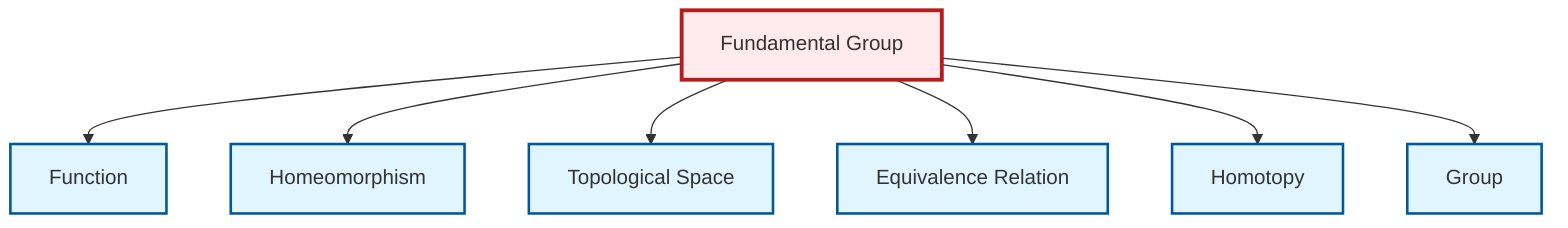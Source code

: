 graph TD
    classDef definition fill:#e1f5fe,stroke:#01579b,stroke-width:2px
    classDef theorem fill:#f3e5f5,stroke:#4a148c,stroke-width:2px
    classDef axiom fill:#fff3e0,stroke:#e65100,stroke-width:2px
    classDef example fill:#e8f5e9,stroke:#1b5e20,stroke-width:2px
    classDef current fill:#ffebee,stroke:#b71c1c,stroke-width:3px
    def-homotopy["Homotopy"]:::definition
    def-function["Function"]:::definition
    def-equivalence-relation["Equivalence Relation"]:::definition
    def-homeomorphism["Homeomorphism"]:::definition
    def-fundamental-group["Fundamental Group"]:::definition
    def-topological-space["Topological Space"]:::definition
    def-group["Group"]:::definition
    def-fundamental-group --> def-function
    def-fundamental-group --> def-homeomorphism
    def-fundamental-group --> def-topological-space
    def-fundamental-group --> def-equivalence-relation
    def-fundamental-group --> def-homotopy
    def-fundamental-group --> def-group
    class def-fundamental-group current
